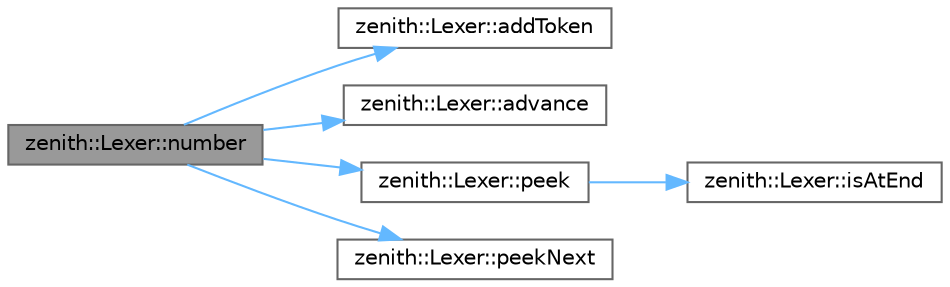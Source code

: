 digraph "zenith::Lexer::number"
{
 // LATEX_PDF_SIZE
  bgcolor="transparent";
  edge [fontname=Helvetica,fontsize=10,labelfontname=Helvetica,labelfontsize=10];
  node [fontname=Helvetica,fontsize=10,shape=box,height=0.2,width=0.4];
  rankdir="LR";
  Node1 [id="Node000001",label="zenith::Lexer::number",height=0.2,width=0.4,color="gray40", fillcolor="grey60", style="filled", fontcolor="black",tooltip=" "];
  Node1 -> Node2 [id="edge1_Node000001_Node000002",color="steelblue1",style="solid",tooltip=" "];
  Node2 [id="Node000002",label="zenith::Lexer::addToken",height=0.2,width=0.4,color="grey40", fillcolor="white", style="filled",URL="$classzenith_1_1_lexer.html#a1c227ceae6e76fbf9fd7b9284a7c95fa",tooltip=" "];
  Node1 -> Node3 [id="edge2_Node000001_Node000003",color="steelblue1",style="solid",tooltip=" "];
  Node3 [id="Node000003",label="zenith::Lexer::advance",height=0.2,width=0.4,color="grey40", fillcolor="white", style="filled",URL="$classzenith_1_1_lexer.html#a462cdbb4a984f06a9b6e39e483255bd5",tooltip=" "];
  Node1 -> Node4 [id="edge3_Node000001_Node000004",color="steelblue1",style="solid",tooltip=" "];
  Node4 [id="Node000004",label="zenith::Lexer::peek",height=0.2,width=0.4,color="grey40", fillcolor="white", style="filled",URL="$classzenith_1_1_lexer.html#a1b82aee0650781111ad57ddca170ffb2",tooltip=" "];
  Node4 -> Node5 [id="edge4_Node000004_Node000005",color="steelblue1",style="solid",tooltip=" "];
  Node5 [id="Node000005",label="zenith::Lexer::isAtEnd",height=0.2,width=0.4,color="grey40", fillcolor="white", style="filled",URL="$classzenith_1_1_lexer.html#af1a7d77c7a0cadeb27bb0e0d9ecb843b",tooltip=" "];
  Node1 -> Node6 [id="edge5_Node000001_Node000006",color="steelblue1",style="solid",tooltip=" "];
  Node6 [id="Node000006",label="zenith::Lexer::peekNext",height=0.2,width=0.4,color="grey40", fillcolor="white", style="filled",URL="$classzenith_1_1_lexer.html#adbdb2c0ffedf7ff8bbaf3c039f2493b7",tooltip=" "];
}
